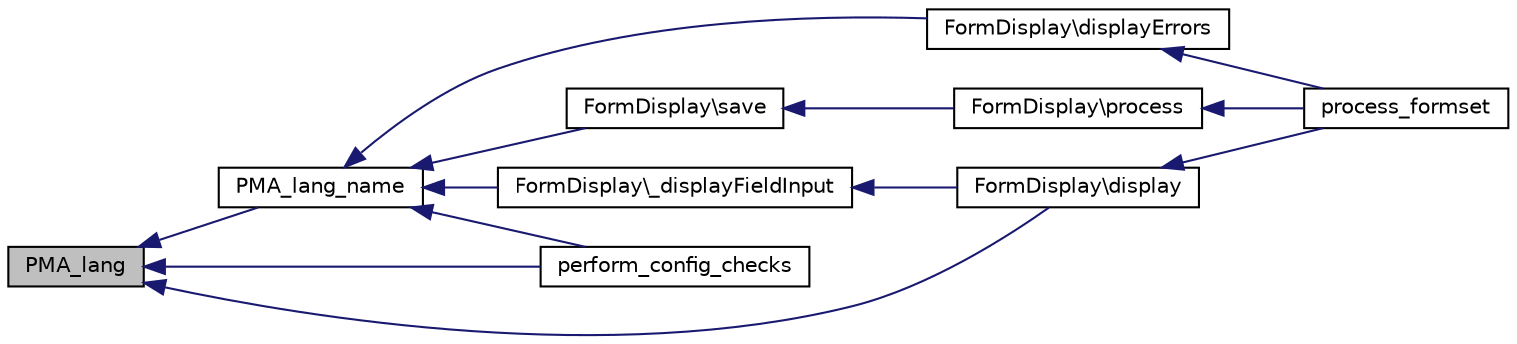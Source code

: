 digraph G
{
  edge [fontname="Helvetica",fontsize="10",labelfontname="Helvetica",labelfontsize="10"];
  node [fontname="Helvetica",fontsize="10",shape=record];
  rankdir="LR";
  Node1 [label="PMA_lang",height=0.2,width=0.4,color="black", fillcolor="grey75", style="filled" fontcolor="black"];
  Node1 -> Node2 [dir="back",color="midnightblue",fontsize="10",style="solid",fontname="Helvetica"];
  Node2 [label="PMA_lang_name",height=0.2,width=0.4,color="black", fillcolor="white", style="filled",URL="$config__functions_8lib_8php.html#abb92ee2d7974f0a9e51659617aac21f2",tooltip="Returns translated field name/description or comment."];
  Node2 -> Node3 [dir="back",color="midnightblue",fontsize="10",style="solid",fontname="Helvetica"];
  Node3 [label="FormDisplay\\_displayFieldInput",height=0.2,width=0.4,color="black", fillcolor="white", style="filled",URL="$classFormDisplay.html#a1b96d0630084b158c5d3b4f40c0647d8",tooltip="Prepares data for input field display and outputs HTML code."];
  Node3 -> Node4 [dir="back",color="midnightblue",fontsize="10",style="solid",fontname="Helvetica"];
  Node4 [label="FormDisplay\\display",height=0.2,width=0.4,color="black", fillcolor="white", style="filled",URL="$classFormDisplay.html#a51ce2f78d5b03fbff31e861fbb342d54",tooltip="Outputs HTML for forms."];
  Node4 -> Node5 [dir="back",color="midnightblue",fontsize="10",style="solid",fontname="Helvetica"];
  Node5 [label="process_formset",height=0.2,width=0.4,color="black", fillcolor="white", style="filled",URL="$form__processing_8lib_8php.html#a5e8f18d9567ad7721a7d713dffea63a1",tooltip="Processes forms registered in $form_display, handles error correction."];
  Node2 -> Node6 [dir="back",color="midnightblue",fontsize="10",style="solid",fontname="Helvetica"];
  Node6 [label="FormDisplay\\displayErrors",height=0.2,width=0.4,color="black", fillcolor="white", style="filled",URL="$classFormDisplay.html#a7cfecaae91d764e0a687be864eae88b1",tooltip="Displays errors."];
  Node6 -> Node5 [dir="back",color="midnightblue",fontsize="10",style="solid",fontname="Helvetica"];
  Node2 -> Node7 [dir="back",color="midnightblue",fontsize="10",style="solid",fontname="Helvetica"];
  Node7 [label="FormDisplay\\save",height=0.2,width=0.4,color="black", fillcolor="white", style="filled",URL="$classFormDisplay.html#a6d03cc4422c2504c2176e8051ead81a4",tooltip="Validates and saves form data to session."];
  Node7 -> Node8 [dir="back",color="midnightblue",fontsize="10",style="solid",fontname="Helvetica"];
  Node8 [label="FormDisplay\\process",height=0.2,width=0.4,color="black", fillcolor="white", style="filled",URL="$classFormDisplay.html#af457851b83c2d65037dceef0b3306f85",tooltip="Processes forms, returns true on successful save."];
  Node8 -> Node5 [dir="back",color="midnightblue",fontsize="10",style="solid",fontname="Helvetica"];
  Node2 -> Node9 [dir="back",color="midnightblue",fontsize="10",style="solid",fontname="Helvetica"];
  Node9 [label="perform_config_checks",height=0.2,width=0.4,color="black", fillcolor="white", style="filled",URL="$index_8lib_8php.html#a73e3f93b46a41df74e70a37b0d68db83",tooltip="Performs various compatibility, security and consistency checks on current config."];
  Node1 -> Node4 [dir="back",color="midnightblue",fontsize="10",style="solid",fontname="Helvetica"];
  Node1 -> Node9 [dir="back",color="midnightblue",fontsize="10",style="solid",fontname="Helvetica"];
}
